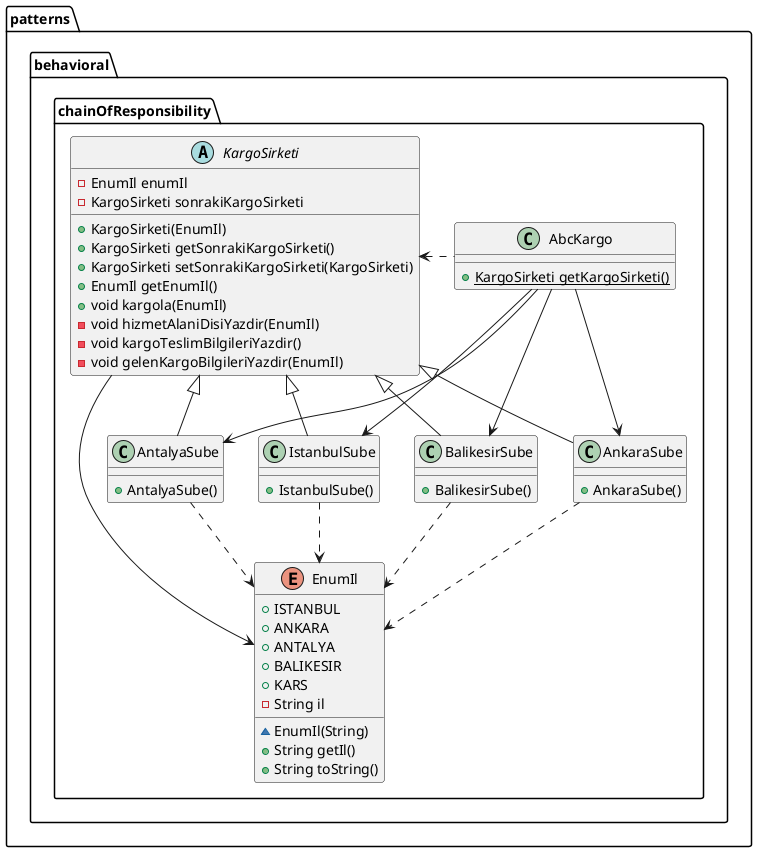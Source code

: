 @startuml
enum patterns.behavioral.chainOfResponsibility.EnumIl {
+  ISTANBUL
+  ANKARA
+  ANTALYA
+  BALIKESIR
+  KARS
- String il
~ EnumIl(String)
+ String getIl()
+ String toString()
}
class patterns.behavioral.chainOfResponsibility.AnkaraSube {
+ AnkaraSube()
}
class patterns.behavioral.chainOfResponsibility.AntalyaSube {
+ AntalyaSube()
}
class patterns.behavioral.chainOfResponsibility.IstanbulSube {
+ IstanbulSube()
}
class patterns.behavioral.chainOfResponsibility.BalikesirSube {
+ BalikesirSube()
}
class patterns.behavioral.chainOfResponsibility.AbcKargo {
+ {static} KargoSirketi getKargoSirketi()
}
abstract class patterns.behavioral.chainOfResponsibility.KargoSirketi {
- EnumIl enumIl
- KargoSirketi sonrakiKargoSirketi
+ KargoSirketi(EnumIl)
+ KargoSirketi getSonrakiKargoSirketi()
+ KargoSirketi setSonrakiKargoSirketi(KargoSirketi)
+ EnumIl getEnumIl()
+ void kargola(EnumIl)
- void hizmetAlaniDisiYazdir(EnumIl)
- void kargoTeslimBilgileriYazdir()
- void gelenKargoBilgileriYazdir(EnumIl)
}

patterns.behavioral.chainOfResponsibility.AbcKargo --> patterns.behavioral.chainOfResponsibility.BalikesirSube
patterns.behavioral.chainOfResponsibility.AbcKargo --> patterns.behavioral.chainOfResponsibility.AnkaraSube
patterns.behavioral.chainOfResponsibility.AbcKargo --> patterns.behavioral.chainOfResponsibility.IstanbulSube
patterns.behavioral.chainOfResponsibility.AbcKargo --> patterns.behavioral.chainOfResponsibility.AntalyaSube
patterns.behavioral.chainOfResponsibility.IstanbulSube ..> patterns.behavioral.chainOfResponsibility.EnumIl
patterns.behavioral.chainOfResponsibility.AntalyaSube ..> patterns.behavioral.chainOfResponsibility.EnumIl
patterns.behavioral.chainOfResponsibility.AnkaraSube ..> patterns.behavioral.chainOfResponsibility.EnumIl
patterns.behavioral.chainOfResponsibility.BalikesirSube ..> patterns.behavioral.chainOfResponsibility.EnumIl
patterns.behavioral.chainOfResponsibility.KargoSirketi --> patterns.behavioral.chainOfResponsibility.EnumIl
patterns.behavioral.chainOfResponsibility.KargoSirketi <. patterns.behavioral.chainOfResponsibility.AbcKargo
patterns.behavioral.chainOfResponsibility.KargoSirketi <|-- patterns.behavioral.chainOfResponsibility.AnkaraSube
patterns.behavioral.chainOfResponsibility.KargoSirketi <|-- patterns.behavioral.chainOfResponsibility.AntalyaSube
patterns.behavioral.chainOfResponsibility.KargoSirketi <|-- patterns.behavioral.chainOfResponsibility.IstanbulSube
patterns.behavioral.chainOfResponsibility.KargoSirketi <|-- patterns.behavioral.chainOfResponsibility.BalikesirSube
@enduml